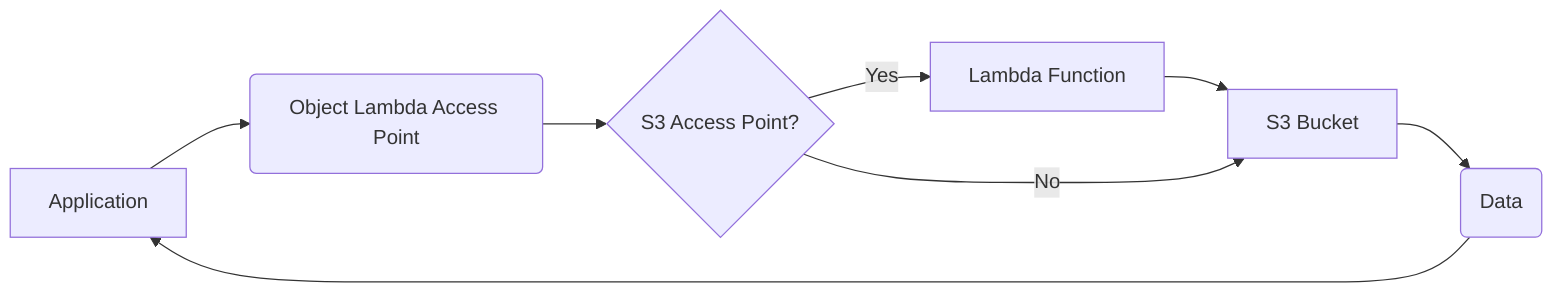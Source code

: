 graph LR
    A[Application] --> B(Object Lambda Access Point)
    B --> C{S3 Access Point?}
    C -- Yes --> D[Lambda Function]
    D --> E[S3 Bucket]
    C -- No --> E
    E --> F(Data)
    F --> A